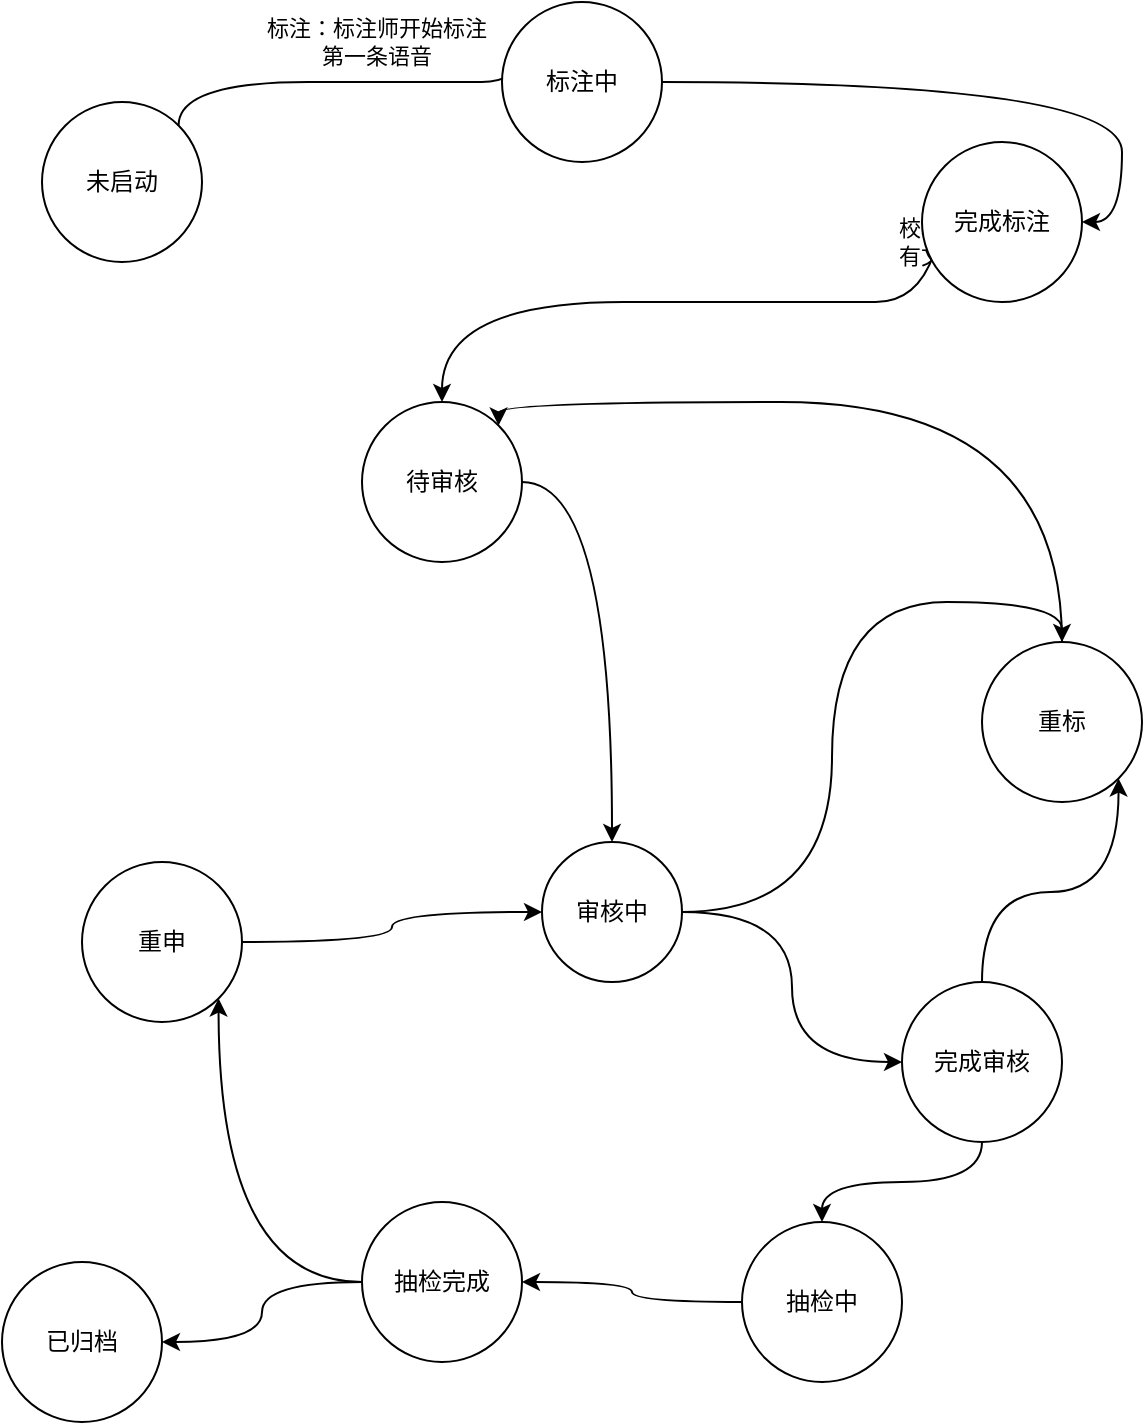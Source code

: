 <mxfile version="12.0.0" type="github" pages="1"><diagram id="7jFQWEKBJWH08LF9sNS9" name="第 1 页"><mxGraphModel dx="1412" dy="900" grid="1" gridSize="10" guides="1" tooltips="1" connect="1" arrows="1" fold="1" page="1" pageScale="1" pageWidth="827" pageHeight="1169" math="0" shadow="0"><root><mxCell id="0"/><mxCell id="1" parent="0"/><mxCell id="PL_q6k4NAZZa_5ycfTa1-8" value="标注：标注师开始标注&lt;br&gt;第一条语音" style="edgeStyle=orthogonalEdgeStyle;rounded=0;orthogonalLoop=1;jettySize=auto;html=1;exitX=1;exitY=0;exitDx=0;exitDy=0;entryX=0;entryY=0;entryDx=0;entryDy=0;curved=1;" edge="1" parent="1" source="PL_q6k4NAZZa_5ycfTa1-1" target="PL_q6k4NAZZa_5ycfTa1-3"><mxGeometry x="0.077" y="20" relative="1" as="geometry"><Array as="points"><mxPoint x="348" y="130"/><mxPoint x="512" y="130"/></Array><mxPoint as="offset"/></mxGeometry></mxCell><mxCell id="PL_q6k4NAZZa_5ycfTa1-1" value="未启动" style="ellipse;whiteSpace=wrap;html=1;aspect=fixed;" vertex="1" parent="1"><mxGeometry x="150" y="140" width="80" height="80" as="geometry"/></mxCell><mxCell id="PL_q6k4NAZZa_5ycfTa1-9" value="校验：完成所&lt;br&gt;有文件的标准" style="edgeStyle=orthogonalEdgeStyle;curved=1;rounded=0;orthogonalLoop=1;jettySize=auto;html=1;entryX=1;entryY=0.5;entryDx=0;entryDy=0;exitX=1;exitY=0.5;exitDx=0;exitDy=0;" edge="1" parent="1" source="PL_q6k4NAZZa_5ycfTa1-3" target="PL_q6k4NAZZa_5ycfTa1-4"><mxGeometry x="-0.619" y="-50" relative="1" as="geometry"><mxPoint x="90" y="30" as="offset"/></mxGeometry></mxCell><mxCell id="PL_q6k4NAZZa_5ycfTa1-3" value="标注中" style="ellipse;whiteSpace=wrap;html=1;aspect=fixed;" vertex="1" parent="1"><mxGeometry x="380" y="90" width="80" height="80" as="geometry"/></mxCell><mxCell id="PL_q6k4NAZZa_5ycfTa1-10" style="edgeStyle=orthogonalEdgeStyle;curved=1;rounded=0;orthogonalLoop=1;jettySize=auto;html=1;exitX=0;exitY=0;exitDx=0;exitDy=0;entryX=0.5;entryY=0;entryDx=0;entryDy=0;" edge="1" parent="1" source="PL_q6k4NAZZa_5ycfTa1-4" target="PL_q6k4NAZZa_5ycfTa1-5"><mxGeometry relative="1" as="geometry"><Array as="points"><mxPoint x="532" y="240"/><mxPoint x="380" y="240"/></Array></mxGeometry></mxCell><mxCell id="PL_q6k4NAZZa_5ycfTa1-4" value="完成标注" style="ellipse;whiteSpace=wrap;html=1;aspect=fixed;" vertex="1" parent="1"><mxGeometry x="590" y="160" width="80" height="80" as="geometry"/></mxCell><mxCell id="PL_q6k4NAZZa_5ycfTa1-11" style="edgeStyle=orthogonalEdgeStyle;curved=1;rounded=0;orthogonalLoop=1;jettySize=auto;html=1;entryX=0.5;entryY=0;entryDx=0;entryDy=0;" edge="1" parent="1" source="PL_q6k4NAZZa_5ycfTa1-5" target="PL_q6k4NAZZa_5ycfTa1-6"><mxGeometry relative="1" as="geometry"/></mxCell><mxCell id="PL_q6k4NAZZa_5ycfTa1-5" value="待审核" style="ellipse;whiteSpace=wrap;html=1;aspect=fixed;" vertex="1" parent="1"><mxGeometry x="310" y="290" width="80" height="80" as="geometry"/></mxCell><mxCell id="PL_q6k4NAZZa_5ycfTa1-12" style="edgeStyle=orthogonalEdgeStyle;curved=1;rounded=0;orthogonalLoop=1;jettySize=auto;html=1;entryX=0.5;entryY=0;entryDx=0;entryDy=0;" edge="1" parent="1" source="PL_q6k4NAZZa_5ycfTa1-6" target="PL_q6k4NAZZa_5ycfTa1-7"><mxGeometry relative="1" as="geometry"/></mxCell><mxCell id="PL_q6k4NAZZa_5ycfTa1-14" style="edgeStyle=orthogonalEdgeStyle;curved=1;rounded=0;orthogonalLoop=1;jettySize=auto;html=1;entryX=0;entryY=0.5;entryDx=0;entryDy=0;" edge="1" parent="1" source="PL_q6k4NAZZa_5ycfTa1-6" target="PL_q6k4NAZZa_5ycfTa1-13"><mxGeometry relative="1" as="geometry"/></mxCell><mxCell id="PL_q6k4NAZZa_5ycfTa1-6" value="审核中" style="ellipse;whiteSpace=wrap;html=1;aspect=fixed;" vertex="1" parent="1"><mxGeometry x="400" y="510" width="70" height="70" as="geometry"/></mxCell><mxCell id="PL_q6k4NAZZa_5ycfTa1-25" style="edgeStyle=orthogonalEdgeStyle;curved=1;rounded=0;orthogonalLoop=1;jettySize=auto;html=1;entryX=1;entryY=0;entryDx=0;entryDy=0;" edge="1" parent="1" source="PL_q6k4NAZZa_5ycfTa1-7" target="PL_q6k4NAZZa_5ycfTa1-5"><mxGeometry relative="1" as="geometry"><Array as="points"><mxPoint x="660" y="290"/><mxPoint x="378" y="290"/></Array></mxGeometry></mxCell><mxCell id="PL_q6k4NAZZa_5ycfTa1-7" value="重标" style="ellipse;whiteSpace=wrap;html=1;aspect=fixed;" vertex="1" parent="1"><mxGeometry x="620" y="410" width="80" height="80" as="geometry"/></mxCell><mxCell id="PL_q6k4NAZZa_5ycfTa1-15" style="edgeStyle=orthogonalEdgeStyle;curved=1;rounded=0;orthogonalLoop=1;jettySize=auto;html=1;entryX=1;entryY=1;entryDx=0;entryDy=0;" edge="1" parent="1" source="PL_q6k4NAZZa_5ycfTa1-13" target="PL_q6k4NAZZa_5ycfTa1-7"><mxGeometry relative="1" as="geometry"/></mxCell><mxCell id="PL_q6k4NAZZa_5ycfTa1-17" style="edgeStyle=orthogonalEdgeStyle;curved=1;rounded=0;orthogonalLoop=1;jettySize=auto;html=1;" edge="1" parent="1" source="PL_q6k4NAZZa_5ycfTa1-13" target="PL_q6k4NAZZa_5ycfTa1-16"><mxGeometry relative="1" as="geometry"/></mxCell><mxCell id="PL_q6k4NAZZa_5ycfTa1-13" value="完成审核" style="ellipse;whiteSpace=wrap;html=1;aspect=fixed;" vertex="1" parent="1"><mxGeometry x="580" y="580" width="80" height="80" as="geometry"/></mxCell><mxCell id="PL_q6k4NAZZa_5ycfTa1-19" style="edgeStyle=orthogonalEdgeStyle;curved=1;rounded=0;orthogonalLoop=1;jettySize=auto;html=1;entryX=1;entryY=0.5;entryDx=0;entryDy=0;" edge="1" parent="1" source="PL_q6k4NAZZa_5ycfTa1-16" target="PL_q6k4NAZZa_5ycfTa1-18"><mxGeometry relative="1" as="geometry"/></mxCell><mxCell id="PL_q6k4NAZZa_5ycfTa1-16" value="抽检中" style="ellipse;whiteSpace=wrap;html=1;aspect=fixed;" vertex="1" parent="1"><mxGeometry x="500" y="700" width="80" height="80" as="geometry"/></mxCell><mxCell id="PL_q6k4NAZZa_5ycfTa1-21" style="edgeStyle=orthogonalEdgeStyle;curved=1;rounded=0;orthogonalLoop=1;jettySize=auto;html=1;entryX=1;entryY=0.5;entryDx=0;entryDy=0;" edge="1" parent="1" source="PL_q6k4NAZZa_5ycfTa1-18" target="PL_q6k4NAZZa_5ycfTa1-20"><mxGeometry relative="1" as="geometry"/></mxCell><mxCell id="PL_q6k4NAZZa_5ycfTa1-23" style="edgeStyle=orthogonalEdgeStyle;curved=1;rounded=0;orthogonalLoop=1;jettySize=auto;html=1;entryX=1;entryY=1;entryDx=0;entryDy=0;" edge="1" parent="1" source="PL_q6k4NAZZa_5ycfTa1-18" target="PL_q6k4NAZZa_5ycfTa1-22"><mxGeometry relative="1" as="geometry"/></mxCell><mxCell id="PL_q6k4NAZZa_5ycfTa1-18" value="抽检完成" style="ellipse;whiteSpace=wrap;html=1;aspect=fixed;" vertex="1" parent="1"><mxGeometry x="310" y="690" width="80" height="80" as="geometry"/></mxCell><mxCell id="PL_q6k4NAZZa_5ycfTa1-20" value="已归档" style="ellipse;whiteSpace=wrap;html=1;aspect=fixed;" vertex="1" parent="1"><mxGeometry x="130" y="720" width="80" height="80" as="geometry"/></mxCell><mxCell id="PL_q6k4NAZZa_5ycfTa1-24" style="edgeStyle=orthogonalEdgeStyle;curved=1;rounded=0;orthogonalLoop=1;jettySize=auto;html=1;entryX=0;entryY=0.5;entryDx=0;entryDy=0;" edge="1" parent="1" source="PL_q6k4NAZZa_5ycfTa1-22" target="PL_q6k4NAZZa_5ycfTa1-6"><mxGeometry relative="1" as="geometry"/></mxCell><mxCell id="PL_q6k4NAZZa_5ycfTa1-22" value="重申" style="ellipse;whiteSpace=wrap;html=1;aspect=fixed;" vertex="1" parent="1"><mxGeometry x="170" y="520" width="80" height="80" as="geometry"/></mxCell></root></mxGraphModel></diagram></mxfile>